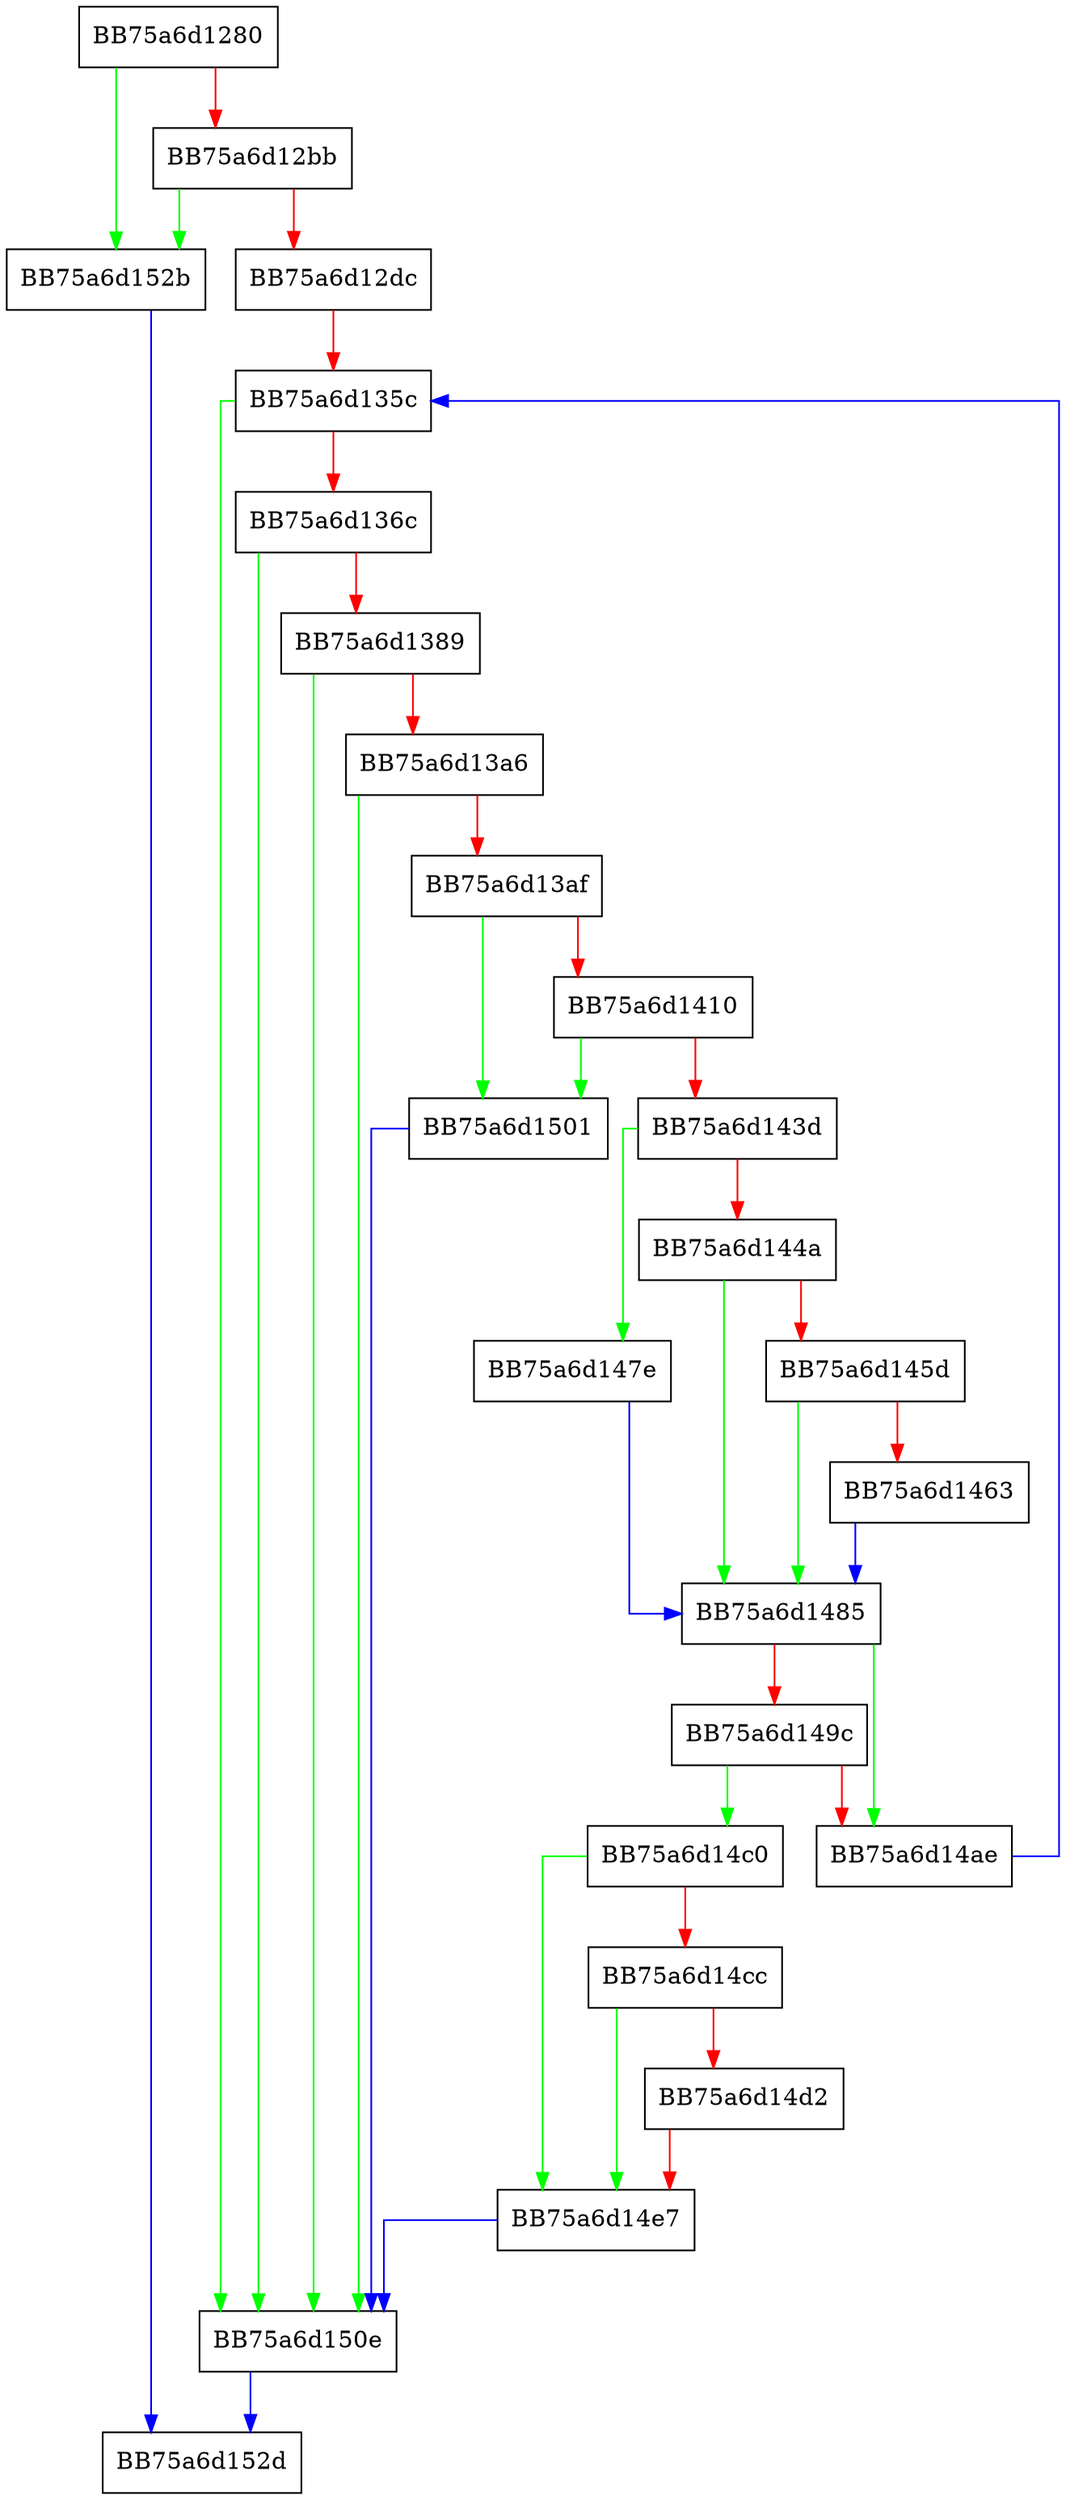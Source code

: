 digraph gzip_unpack {
  node [shape="box"];
  graph [splines=ortho];
  BB75a6d1280 -> BB75a6d152b [color="green"];
  BB75a6d1280 -> BB75a6d12bb [color="red"];
  BB75a6d12bb -> BB75a6d152b [color="green"];
  BB75a6d12bb -> BB75a6d12dc [color="red"];
  BB75a6d12dc -> BB75a6d135c [color="red"];
  BB75a6d135c -> BB75a6d150e [color="green"];
  BB75a6d135c -> BB75a6d136c [color="red"];
  BB75a6d136c -> BB75a6d150e [color="green"];
  BB75a6d136c -> BB75a6d1389 [color="red"];
  BB75a6d1389 -> BB75a6d150e [color="green"];
  BB75a6d1389 -> BB75a6d13a6 [color="red"];
  BB75a6d13a6 -> BB75a6d150e [color="green"];
  BB75a6d13a6 -> BB75a6d13af [color="red"];
  BB75a6d13af -> BB75a6d1501 [color="green"];
  BB75a6d13af -> BB75a6d1410 [color="red"];
  BB75a6d1410 -> BB75a6d1501 [color="green"];
  BB75a6d1410 -> BB75a6d143d [color="red"];
  BB75a6d143d -> BB75a6d147e [color="green"];
  BB75a6d143d -> BB75a6d144a [color="red"];
  BB75a6d144a -> BB75a6d1485 [color="green"];
  BB75a6d144a -> BB75a6d145d [color="red"];
  BB75a6d145d -> BB75a6d1485 [color="green"];
  BB75a6d145d -> BB75a6d1463 [color="red"];
  BB75a6d1463 -> BB75a6d1485 [color="blue"];
  BB75a6d147e -> BB75a6d1485 [color="blue"];
  BB75a6d1485 -> BB75a6d14ae [color="green"];
  BB75a6d1485 -> BB75a6d149c [color="red"];
  BB75a6d149c -> BB75a6d14c0 [color="green"];
  BB75a6d149c -> BB75a6d14ae [color="red"];
  BB75a6d14ae -> BB75a6d135c [color="blue"];
  BB75a6d14c0 -> BB75a6d14e7 [color="green"];
  BB75a6d14c0 -> BB75a6d14cc [color="red"];
  BB75a6d14cc -> BB75a6d14e7 [color="green"];
  BB75a6d14cc -> BB75a6d14d2 [color="red"];
  BB75a6d14d2 -> BB75a6d14e7 [color="red"];
  BB75a6d14e7 -> BB75a6d150e [color="blue"];
  BB75a6d1501 -> BB75a6d150e [color="blue"];
  BB75a6d150e -> BB75a6d152d [color="blue"];
  BB75a6d152b -> BB75a6d152d [color="blue"];
}